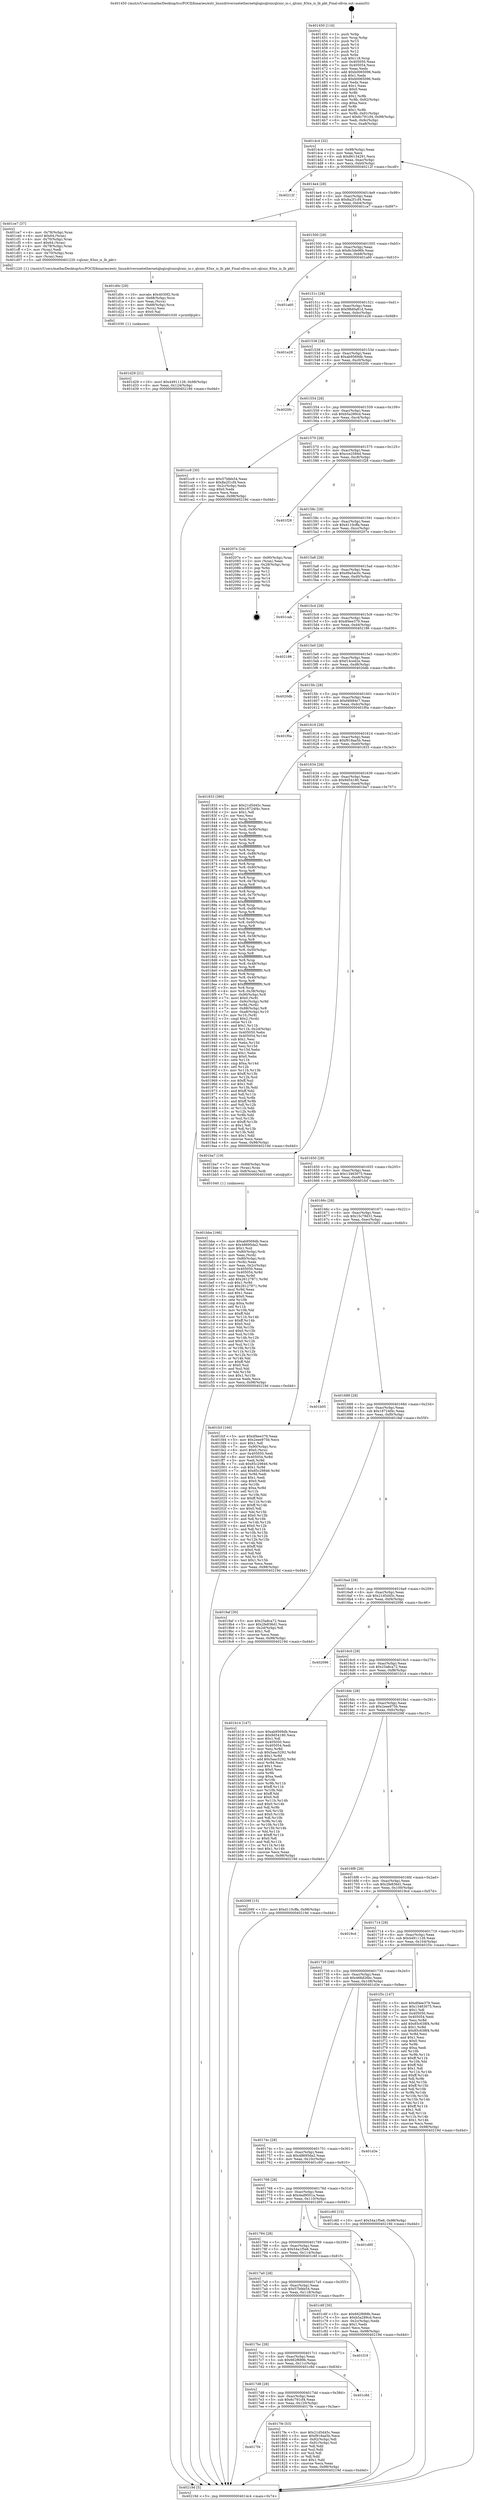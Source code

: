 digraph "0x401450" {
  label = "0x401450 (/mnt/c/Users/mathe/Desktop/tcc/POCII/binaries/extr_linuxdriversnetethernetqlogicqlcnicqlcnic_io.c_qlcnic_83xx_is_lb_pkt_Final-ollvm.out::main(0))"
  labelloc = "t"
  node[shape=record]

  Entry [label="",width=0.3,height=0.3,shape=circle,fillcolor=black,style=filled]
  "0x4014c4" [label="{
     0x4014c4 [32]\l
     | [instrs]\l
     &nbsp;&nbsp;0x4014c4 \<+6\>: mov -0x98(%rbp),%eax\l
     &nbsp;&nbsp;0x4014ca \<+2\>: mov %eax,%ecx\l
     &nbsp;&nbsp;0x4014cc \<+6\>: sub $0x86134291,%ecx\l
     &nbsp;&nbsp;0x4014d2 \<+6\>: mov %eax,-0xac(%rbp)\l
     &nbsp;&nbsp;0x4014d8 \<+6\>: mov %ecx,-0xb0(%rbp)\l
     &nbsp;&nbsp;0x4014de \<+6\>: je 000000000040212f \<main+0xcdf\>\l
  }"]
  "0x40212f" [label="{
     0x40212f\l
  }", style=dashed]
  "0x4014e4" [label="{
     0x4014e4 [28]\l
     | [instrs]\l
     &nbsp;&nbsp;0x4014e4 \<+5\>: jmp 00000000004014e9 \<main+0x99\>\l
     &nbsp;&nbsp;0x4014e9 \<+6\>: mov -0xac(%rbp),%eax\l
     &nbsp;&nbsp;0x4014ef \<+5\>: sub $0x8a2f1cf4,%eax\l
     &nbsp;&nbsp;0x4014f4 \<+6\>: mov %eax,-0xb4(%rbp)\l
     &nbsp;&nbsp;0x4014fa \<+6\>: je 0000000000401ce7 \<main+0x897\>\l
  }"]
  Exit [label="",width=0.3,height=0.3,shape=circle,fillcolor=black,style=filled,peripheries=2]
  "0x401ce7" [label="{
     0x401ce7 [37]\l
     | [instrs]\l
     &nbsp;&nbsp;0x401ce7 \<+4\>: mov -0x78(%rbp),%rax\l
     &nbsp;&nbsp;0x401ceb \<+6\>: movl $0x64,(%rax)\l
     &nbsp;&nbsp;0x401cf1 \<+4\>: mov -0x70(%rbp),%rax\l
     &nbsp;&nbsp;0x401cf5 \<+6\>: movl $0x64,(%rax)\l
     &nbsp;&nbsp;0x401cfb \<+4\>: mov -0x78(%rbp),%rax\l
     &nbsp;&nbsp;0x401cff \<+2\>: mov (%rax),%edi\l
     &nbsp;&nbsp;0x401d01 \<+4\>: mov -0x70(%rbp),%rax\l
     &nbsp;&nbsp;0x401d05 \<+2\>: mov (%rax),%esi\l
     &nbsp;&nbsp;0x401d07 \<+5\>: call 0000000000401220 \<qlcnic_83xx_is_lb_pkt\>\l
     | [calls]\l
     &nbsp;&nbsp;0x401220 \{1\} (/mnt/c/Users/mathe/Desktop/tcc/POCII/binaries/extr_linuxdriversnetethernetqlogicqlcnicqlcnic_io.c_qlcnic_83xx_is_lb_pkt_Final-ollvm.out::qlcnic_83xx_is_lb_pkt)\l
  }"]
  "0x401500" [label="{
     0x401500 [28]\l
     | [instrs]\l
     &nbsp;&nbsp;0x401500 \<+5\>: jmp 0000000000401505 \<main+0xb5\>\l
     &nbsp;&nbsp;0x401505 \<+6\>: mov -0xac(%rbp),%eax\l
     &nbsp;&nbsp;0x40150b \<+5\>: sub $0x8c3de96b,%eax\l
     &nbsp;&nbsp;0x401510 \<+6\>: mov %eax,-0xb8(%rbp)\l
     &nbsp;&nbsp;0x401516 \<+6\>: je 0000000000401a60 \<main+0x610\>\l
  }"]
  "0x401d29" [label="{
     0x401d29 [21]\l
     | [instrs]\l
     &nbsp;&nbsp;0x401d29 \<+10\>: movl $0x44911126,-0x98(%rbp)\l
     &nbsp;&nbsp;0x401d33 \<+6\>: mov %eax,-0x124(%rbp)\l
     &nbsp;&nbsp;0x401d39 \<+5\>: jmp 000000000040219d \<main+0xd4d\>\l
  }"]
  "0x401a60" [label="{
     0x401a60\l
  }", style=dashed]
  "0x40151c" [label="{
     0x40151c [28]\l
     | [instrs]\l
     &nbsp;&nbsp;0x40151c \<+5\>: jmp 0000000000401521 \<main+0xd1\>\l
     &nbsp;&nbsp;0x401521 \<+6\>: mov -0xac(%rbp),%eax\l
     &nbsp;&nbsp;0x401527 \<+5\>: sub $0x98d0a81d,%eax\l
     &nbsp;&nbsp;0x40152c \<+6\>: mov %eax,-0xbc(%rbp)\l
     &nbsp;&nbsp;0x401532 \<+6\>: je 0000000000401e28 \<main+0x9d8\>\l
  }"]
  "0x401d0c" [label="{
     0x401d0c [29]\l
     | [instrs]\l
     &nbsp;&nbsp;0x401d0c \<+10\>: movabs $0x4030f2,%rdi\l
     &nbsp;&nbsp;0x401d16 \<+4\>: mov -0x68(%rbp),%rcx\l
     &nbsp;&nbsp;0x401d1a \<+2\>: mov %eax,(%rcx)\l
     &nbsp;&nbsp;0x401d1c \<+4\>: mov -0x68(%rbp),%rcx\l
     &nbsp;&nbsp;0x401d20 \<+2\>: mov (%rcx),%esi\l
     &nbsp;&nbsp;0x401d22 \<+2\>: mov $0x0,%al\l
     &nbsp;&nbsp;0x401d24 \<+5\>: call 0000000000401030 \<printf@plt\>\l
     | [calls]\l
     &nbsp;&nbsp;0x401030 \{1\} (unknown)\l
  }"]
  "0x401e28" [label="{
     0x401e28\l
  }", style=dashed]
  "0x401538" [label="{
     0x401538 [28]\l
     | [instrs]\l
     &nbsp;&nbsp;0x401538 \<+5\>: jmp 000000000040153d \<main+0xed\>\l
     &nbsp;&nbsp;0x40153d \<+6\>: mov -0xac(%rbp),%eax\l
     &nbsp;&nbsp;0x401543 \<+5\>: sub $0xab9569db,%eax\l
     &nbsp;&nbsp;0x401548 \<+6\>: mov %eax,-0xc0(%rbp)\l
     &nbsp;&nbsp;0x40154e \<+6\>: je 00000000004020fc \<main+0xcac\>\l
  }"]
  "0x401bba" [label="{
     0x401bba [166]\l
     | [instrs]\l
     &nbsp;&nbsp;0x401bba \<+5\>: mov $0xab9569db,%ecx\l
     &nbsp;&nbsp;0x401bbf \<+5\>: mov $0x48695da2,%edx\l
     &nbsp;&nbsp;0x401bc4 \<+3\>: mov $0x1,%sil\l
     &nbsp;&nbsp;0x401bc7 \<+4\>: mov -0x80(%rbp),%rdi\l
     &nbsp;&nbsp;0x401bcb \<+2\>: mov %eax,(%rdi)\l
     &nbsp;&nbsp;0x401bcd \<+4\>: mov -0x80(%rbp),%rdi\l
     &nbsp;&nbsp;0x401bd1 \<+2\>: mov (%rdi),%eax\l
     &nbsp;&nbsp;0x401bd3 \<+3\>: mov %eax,-0x2c(%rbp)\l
     &nbsp;&nbsp;0x401bd6 \<+7\>: mov 0x405050,%eax\l
     &nbsp;&nbsp;0x401bdd \<+8\>: mov 0x405054,%r8d\l
     &nbsp;&nbsp;0x401be5 \<+3\>: mov %eax,%r9d\l
     &nbsp;&nbsp;0x401be8 \<+7\>: add $0x26127871,%r9d\l
     &nbsp;&nbsp;0x401bef \<+4\>: sub $0x1,%r9d\l
     &nbsp;&nbsp;0x401bf3 \<+7\>: sub $0x26127871,%r9d\l
     &nbsp;&nbsp;0x401bfa \<+4\>: imul %r9d,%eax\l
     &nbsp;&nbsp;0x401bfe \<+3\>: and $0x1,%eax\l
     &nbsp;&nbsp;0x401c01 \<+3\>: cmp $0x0,%eax\l
     &nbsp;&nbsp;0x401c04 \<+4\>: sete %r10b\l
     &nbsp;&nbsp;0x401c08 \<+4\>: cmp $0xa,%r8d\l
     &nbsp;&nbsp;0x401c0c \<+4\>: setl %r11b\l
     &nbsp;&nbsp;0x401c10 \<+3\>: mov %r10b,%bl\l
     &nbsp;&nbsp;0x401c13 \<+3\>: xor $0xff,%bl\l
     &nbsp;&nbsp;0x401c16 \<+3\>: mov %r11b,%r14b\l
     &nbsp;&nbsp;0x401c19 \<+4\>: xor $0xff,%r14b\l
     &nbsp;&nbsp;0x401c1d \<+4\>: xor $0x0,%sil\l
     &nbsp;&nbsp;0x401c21 \<+3\>: mov %bl,%r15b\l
     &nbsp;&nbsp;0x401c24 \<+4\>: and $0x0,%r15b\l
     &nbsp;&nbsp;0x401c28 \<+3\>: and %sil,%r10b\l
     &nbsp;&nbsp;0x401c2b \<+3\>: mov %r14b,%r12b\l
     &nbsp;&nbsp;0x401c2e \<+4\>: and $0x0,%r12b\l
     &nbsp;&nbsp;0x401c32 \<+3\>: and %sil,%r11b\l
     &nbsp;&nbsp;0x401c35 \<+3\>: or %r10b,%r15b\l
     &nbsp;&nbsp;0x401c38 \<+3\>: or %r11b,%r12b\l
     &nbsp;&nbsp;0x401c3b \<+3\>: xor %r12b,%r15b\l
     &nbsp;&nbsp;0x401c3e \<+3\>: or %r14b,%bl\l
     &nbsp;&nbsp;0x401c41 \<+3\>: xor $0xff,%bl\l
     &nbsp;&nbsp;0x401c44 \<+4\>: or $0x0,%sil\l
     &nbsp;&nbsp;0x401c48 \<+3\>: and %sil,%bl\l
     &nbsp;&nbsp;0x401c4b \<+3\>: or %bl,%r15b\l
     &nbsp;&nbsp;0x401c4e \<+4\>: test $0x1,%r15b\l
     &nbsp;&nbsp;0x401c52 \<+3\>: cmovne %edx,%ecx\l
     &nbsp;&nbsp;0x401c55 \<+6\>: mov %ecx,-0x98(%rbp)\l
     &nbsp;&nbsp;0x401c5b \<+5\>: jmp 000000000040219d \<main+0xd4d\>\l
  }"]
  "0x4020fc" [label="{
     0x4020fc\l
  }", style=dashed]
  "0x401554" [label="{
     0x401554 [28]\l
     | [instrs]\l
     &nbsp;&nbsp;0x401554 \<+5\>: jmp 0000000000401559 \<main+0x109\>\l
     &nbsp;&nbsp;0x401559 \<+6\>: mov -0xac(%rbp),%eax\l
     &nbsp;&nbsp;0x40155f \<+5\>: sub $0xb5a289cd,%eax\l
     &nbsp;&nbsp;0x401564 \<+6\>: mov %eax,-0xc4(%rbp)\l
     &nbsp;&nbsp;0x40156a \<+6\>: je 0000000000401cc9 \<main+0x879\>\l
  }"]
  "0x401450" [label="{
     0x401450 [116]\l
     | [instrs]\l
     &nbsp;&nbsp;0x401450 \<+1\>: push %rbp\l
     &nbsp;&nbsp;0x401451 \<+3\>: mov %rsp,%rbp\l
     &nbsp;&nbsp;0x401454 \<+2\>: push %r15\l
     &nbsp;&nbsp;0x401456 \<+2\>: push %r14\l
     &nbsp;&nbsp;0x401458 \<+2\>: push %r13\l
     &nbsp;&nbsp;0x40145a \<+2\>: push %r12\l
     &nbsp;&nbsp;0x40145c \<+1\>: push %rbx\l
     &nbsp;&nbsp;0x40145d \<+7\>: sub $0x118,%rsp\l
     &nbsp;&nbsp;0x401464 \<+7\>: mov 0x405050,%eax\l
     &nbsp;&nbsp;0x40146b \<+7\>: mov 0x405054,%ecx\l
     &nbsp;&nbsp;0x401472 \<+2\>: mov %eax,%edx\l
     &nbsp;&nbsp;0x401474 \<+6\>: add $0xb0065096,%edx\l
     &nbsp;&nbsp;0x40147a \<+3\>: sub $0x1,%edx\l
     &nbsp;&nbsp;0x40147d \<+6\>: sub $0xb0065096,%edx\l
     &nbsp;&nbsp;0x401483 \<+3\>: imul %edx,%eax\l
     &nbsp;&nbsp;0x401486 \<+3\>: and $0x1,%eax\l
     &nbsp;&nbsp;0x401489 \<+3\>: cmp $0x0,%eax\l
     &nbsp;&nbsp;0x40148c \<+4\>: sete %r8b\l
     &nbsp;&nbsp;0x401490 \<+4\>: and $0x1,%r8b\l
     &nbsp;&nbsp;0x401494 \<+7\>: mov %r8b,-0x92(%rbp)\l
     &nbsp;&nbsp;0x40149b \<+3\>: cmp $0xa,%ecx\l
     &nbsp;&nbsp;0x40149e \<+4\>: setl %r8b\l
     &nbsp;&nbsp;0x4014a2 \<+4\>: and $0x1,%r8b\l
     &nbsp;&nbsp;0x4014a6 \<+7\>: mov %r8b,-0x91(%rbp)\l
     &nbsp;&nbsp;0x4014ad \<+10\>: movl $0x6c791cf4,-0x98(%rbp)\l
     &nbsp;&nbsp;0x4014b7 \<+6\>: mov %edi,-0x9c(%rbp)\l
     &nbsp;&nbsp;0x4014bd \<+7\>: mov %rsi,-0xa8(%rbp)\l
  }"]
  "0x401cc9" [label="{
     0x401cc9 [30]\l
     | [instrs]\l
     &nbsp;&nbsp;0x401cc9 \<+5\>: mov $0x57bfeb54,%eax\l
     &nbsp;&nbsp;0x401cce \<+5\>: mov $0x8a2f1cf4,%ecx\l
     &nbsp;&nbsp;0x401cd3 \<+3\>: mov -0x2c(%rbp),%edx\l
     &nbsp;&nbsp;0x401cd6 \<+3\>: cmp $0x0,%edx\l
     &nbsp;&nbsp;0x401cd9 \<+3\>: cmove %ecx,%eax\l
     &nbsp;&nbsp;0x401cdc \<+6\>: mov %eax,-0x98(%rbp)\l
     &nbsp;&nbsp;0x401ce2 \<+5\>: jmp 000000000040219d \<main+0xd4d\>\l
  }"]
  "0x401570" [label="{
     0x401570 [28]\l
     | [instrs]\l
     &nbsp;&nbsp;0x401570 \<+5\>: jmp 0000000000401575 \<main+0x125\>\l
     &nbsp;&nbsp;0x401575 \<+6\>: mov -0xac(%rbp),%eax\l
     &nbsp;&nbsp;0x40157b \<+5\>: sub $0xcce2584d,%eax\l
     &nbsp;&nbsp;0x401580 \<+6\>: mov %eax,-0xc8(%rbp)\l
     &nbsp;&nbsp;0x401586 \<+6\>: je 0000000000401f28 \<main+0xad8\>\l
  }"]
  "0x40219d" [label="{
     0x40219d [5]\l
     | [instrs]\l
     &nbsp;&nbsp;0x40219d \<+5\>: jmp 00000000004014c4 \<main+0x74\>\l
  }"]
  "0x401f28" [label="{
     0x401f28\l
  }", style=dashed]
  "0x40158c" [label="{
     0x40158c [28]\l
     | [instrs]\l
     &nbsp;&nbsp;0x40158c \<+5\>: jmp 0000000000401591 \<main+0x141\>\l
     &nbsp;&nbsp;0x401591 \<+6\>: mov -0xac(%rbp),%eax\l
     &nbsp;&nbsp;0x401597 \<+5\>: sub $0xd110cffa,%eax\l
     &nbsp;&nbsp;0x40159c \<+6\>: mov %eax,-0xcc(%rbp)\l
     &nbsp;&nbsp;0x4015a2 \<+6\>: je 000000000040207e \<main+0xc2e\>\l
  }"]
  "0x4017f4" [label="{
     0x4017f4\l
  }", style=dashed]
  "0x40207e" [label="{
     0x40207e [24]\l
     | [instrs]\l
     &nbsp;&nbsp;0x40207e \<+7\>: mov -0x90(%rbp),%rax\l
     &nbsp;&nbsp;0x402085 \<+2\>: mov (%rax),%eax\l
     &nbsp;&nbsp;0x402087 \<+4\>: lea -0x28(%rbp),%rsp\l
     &nbsp;&nbsp;0x40208b \<+1\>: pop %rbx\l
     &nbsp;&nbsp;0x40208c \<+2\>: pop %r12\l
     &nbsp;&nbsp;0x40208e \<+2\>: pop %r13\l
     &nbsp;&nbsp;0x402090 \<+2\>: pop %r14\l
     &nbsp;&nbsp;0x402092 \<+2\>: pop %r15\l
     &nbsp;&nbsp;0x402094 \<+1\>: pop %rbp\l
     &nbsp;&nbsp;0x402095 \<+1\>: ret\l
  }"]
  "0x4015a8" [label="{
     0x4015a8 [28]\l
     | [instrs]\l
     &nbsp;&nbsp;0x4015a8 \<+5\>: jmp 00000000004015ad \<main+0x15d\>\l
     &nbsp;&nbsp;0x4015ad \<+6\>: mov -0xac(%rbp),%eax\l
     &nbsp;&nbsp;0x4015b3 \<+5\>: sub $0xd9a5ac0c,%eax\l
     &nbsp;&nbsp;0x4015b8 \<+6\>: mov %eax,-0xd0(%rbp)\l
     &nbsp;&nbsp;0x4015be \<+6\>: je 0000000000401cab \<main+0x85b\>\l
  }"]
  "0x4017fe" [label="{
     0x4017fe [53]\l
     | [instrs]\l
     &nbsp;&nbsp;0x4017fe \<+5\>: mov $0x21d5d45c,%eax\l
     &nbsp;&nbsp;0x401803 \<+5\>: mov $0xf918aa5b,%ecx\l
     &nbsp;&nbsp;0x401808 \<+6\>: mov -0x92(%rbp),%dl\l
     &nbsp;&nbsp;0x40180e \<+7\>: mov -0x91(%rbp),%sil\l
     &nbsp;&nbsp;0x401815 \<+3\>: mov %dl,%dil\l
     &nbsp;&nbsp;0x401818 \<+3\>: and %sil,%dil\l
     &nbsp;&nbsp;0x40181b \<+3\>: xor %sil,%dl\l
     &nbsp;&nbsp;0x40181e \<+3\>: or %dl,%dil\l
     &nbsp;&nbsp;0x401821 \<+4\>: test $0x1,%dil\l
     &nbsp;&nbsp;0x401825 \<+3\>: cmovne %ecx,%eax\l
     &nbsp;&nbsp;0x401828 \<+6\>: mov %eax,-0x98(%rbp)\l
     &nbsp;&nbsp;0x40182e \<+5\>: jmp 000000000040219d \<main+0xd4d\>\l
  }"]
  "0x401cab" [label="{
     0x401cab\l
  }", style=dashed]
  "0x4015c4" [label="{
     0x4015c4 [28]\l
     | [instrs]\l
     &nbsp;&nbsp;0x4015c4 \<+5\>: jmp 00000000004015c9 \<main+0x179\>\l
     &nbsp;&nbsp;0x4015c9 \<+6\>: mov -0xac(%rbp),%eax\l
     &nbsp;&nbsp;0x4015cf \<+5\>: sub $0xdf4ee379,%eax\l
     &nbsp;&nbsp;0x4015d4 \<+6\>: mov %eax,-0xd4(%rbp)\l
     &nbsp;&nbsp;0x4015da \<+6\>: je 0000000000402186 \<main+0xd36\>\l
  }"]
  "0x4017d8" [label="{
     0x4017d8 [28]\l
     | [instrs]\l
     &nbsp;&nbsp;0x4017d8 \<+5\>: jmp 00000000004017dd \<main+0x38d\>\l
     &nbsp;&nbsp;0x4017dd \<+6\>: mov -0xac(%rbp),%eax\l
     &nbsp;&nbsp;0x4017e3 \<+5\>: sub $0x6c791cf4,%eax\l
     &nbsp;&nbsp;0x4017e8 \<+6\>: mov %eax,-0x120(%rbp)\l
     &nbsp;&nbsp;0x4017ee \<+6\>: je 00000000004017fe \<main+0x3ae\>\l
  }"]
  "0x402186" [label="{
     0x402186\l
  }", style=dashed]
  "0x4015e0" [label="{
     0x4015e0 [28]\l
     | [instrs]\l
     &nbsp;&nbsp;0x4015e0 \<+5\>: jmp 00000000004015e5 \<main+0x195\>\l
     &nbsp;&nbsp;0x4015e5 \<+6\>: mov -0xac(%rbp),%eax\l
     &nbsp;&nbsp;0x4015eb \<+5\>: sub $0xf14ced2e,%eax\l
     &nbsp;&nbsp;0x4015f0 \<+6\>: mov %eax,-0xd8(%rbp)\l
     &nbsp;&nbsp;0x4015f6 \<+6\>: je 00000000004020db \<main+0xc8b\>\l
  }"]
  "0x401c8d" [label="{
     0x401c8d\l
  }", style=dashed]
  "0x4020db" [label="{
     0x4020db\l
  }", style=dashed]
  "0x4015fc" [label="{
     0x4015fc [28]\l
     | [instrs]\l
     &nbsp;&nbsp;0x4015fc \<+5\>: jmp 0000000000401601 \<main+0x1b1\>\l
     &nbsp;&nbsp;0x401601 \<+6\>: mov -0xac(%rbp),%eax\l
     &nbsp;&nbsp;0x401607 \<+5\>: sub $0xf4fd94c7,%eax\l
     &nbsp;&nbsp;0x40160c \<+6\>: mov %eax,-0xdc(%rbp)\l
     &nbsp;&nbsp;0x401612 \<+6\>: je 0000000000401f0a \<main+0xaba\>\l
  }"]
  "0x4017bc" [label="{
     0x4017bc [28]\l
     | [instrs]\l
     &nbsp;&nbsp;0x4017bc \<+5\>: jmp 00000000004017c1 \<main+0x371\>\l
     &nbsp;&nbsp;0x4017c1 \<+6\>: mov -0xac(%rbp),%eax\l
     &nbsp;&nbsp;0x4017c7 \<+5\>: sub $0x662f689b,%eax\l
     &nbsp;&nbsp;0x4017cc \<+6\>: mov %eax,-0x11c(%rbp)\l
     &nbsp;&nbsp;0x4017d2 \<+6\>: je 0000000000401c8d \<main+0x83d\>\l
  }"]
  "0x401f0a" [label="{
     0x401f0a\l
  }", style=dashed]
  "0x401618" [label="{
     0x401618 [28]\l
     | [instrs]\l
     &nbsp;&nbsp;0x401618 \<+5\>: jmp 000000000040161d \<main+0x1cd\>\l
     &nbsp;&nbsp;0x40161d \<+6\>: mov -0xac(%rbp),%eax\l
     &nbsp;&nbsp;0x401623 \<+5\>: sub $0xf918aa5b,%eax\l
     &nbsp;&nbsp;0x401628 \<+6\>: mov %eax,-0xe0(%rbp)\l
     &nbsp;&nbsp;0x40162e \<+6\>: je 0000000000401833 \<main+0x3e3\>\l
  }"]
  "0x401f19" [label="{
     0x401f19\l
  }", style=dashed]
  "0x401833" [label="{
     0x401833 [380]\l
     | [instrs]\l
     &nbsp;&nbsp;0x401833 \<+5\>: mov $0x21d5d45c,%eax\l
     &nbsp;&nbsp;0x401838 \<+5\>: mov $0x18724f4c,%ecx\l
     &nbsp;&nbsp;0x40183d \<+2\>: mov $0x1,%dl\l
     &nbsp;&nbsp;0x40183f \<+2\>: xor %esi,%esi\l
     &nbsp;&nbsp;0x401841 \<+3\>: mov %rsp,%rdi\l
     &nbsp;&nbsp;0x401844 \<+4\>: add $0xfffffffffffffff0,%rdi\l
     &nbsp;&nbsp;0x401848 \<+3\>: mov %rdi,%rsp\l
     &nbsp;&nbsp;0x40184b \<+7\>: mov %rdi,-0x90(%rbp)\l
     &nbsp;&nbsp;0x401852 \<+3\>: mov %rsp,%rdi\l
     &nbsp;&nbsp;0x401855 \<+4\>: add $0xfffffffffffffff0,%rdi\l
     &nbsp;&nbsp;0x401859 \<+3\>: mov %rdi,%rsp\l
     &nbsp;&nbsp;0x40185c \<+3\>: mov %rsp,%r8\l
     &nbsp;&nbsp;0x40185f \<+4\>: add $0xfffffffffffffff0,%r8\l
     &nbsp;&nbsp;0x401863 \<+3\>: mov %r8,%rsp\l
     &nbsp;&nbsp;0x401866 \<+7\>: mov %r8,-0x88(%rbp)\l
     &nbsp;&nbsp;0x40186d \<+3\>: mov %rsp,%r8\l
     &nbsp;&nbsp;0x401870 \<+4\>: add $0xfffffffffffffff0,%r8\l
     &nbsp;&nbsp;0x401874 \<+3\>: mov %r8,%rsp\l
     &nbsp;&nbsp;0x401877 \<+4\>: mov %r8,-0x80(%rbp)\l
     &nbsp;&nbsp;0x40187b \<+3\>: mov %rsp,%r8\l
     &nbsp;&nbsp;0x40187e \<+4\>: add $0xfffffffffffffff0,%r8\l
     &nbsp;&nbsp;0x401882 \<+3\>: mov %r8,%rsp\l
     &nbsp;&nbsp;0x401885 \<+4\>: mov %r8,-0x78(%rbp)\l
     &nbsp;&nbsp;0x401889 \<+3\>: mov %rsp,%r8\l
     &nbsp;&nbsp;0x40188c \<+4\>: add $0xfffffffffffffff0,%r8\l
     &nbsp;&nbsp;0x401890 \<+3\>: mov %r8,%rsp\l
     &nbsp;&nbsp;0x401893 \<+4\>: mov %r8,-0x70(%rbp)\l
     &nbsp;&nbsp;0x401897 \<+3\>: mov %rsp,%r8\l
     &nbsp;&nbsp;0x40189a \<+4\>: add $0xfffffffffffffff0,%r8\l
     &nbsp;&nbsp;0x40189e \<+3\>: mov %r8,%rsp\l
     &nbsp;&nbsp;0x4018a1 \<+4\>: mov %r8,-0x68(%rbp)\l
     &nbsp;&nbsp;0x4018a5 \<+3\>: mov %rsp,%r8\l
     &nbsp;&nbsp;0x4018a8 \<+4\>: add $0xfffffffffffffff0,%r8\l
     &nbsp;&nbsp;0x4018ac \<+3\>: mov %r8,%rsp\l
     &nbsp;&nbsp;0x4018af \<+4\>: mov %r8,-0x60(%rbp)\l
     &nbsp;&nbsp;0x4018b3 \<+3\>: mov %rsp,%r8\l
     &nbsp;&nbsp;0x4018b6 \<+4\>: add $0xfffffffffffffff0,%r8\l
     &nbsp;&nbsp;0x4018ba \<+3\>: mov %r8,%rsp\l
     &nbsp;&nbsp;0x4018bd \<+4\>: mov %r8,-0x58(%rbp)\l
     &nbsp;&nbsp;0x4018c1 \<+3\>: mov %rsp,%r8\l
     &nbsp;&nbsp;0x4018c4 \<+4\>: add $0xfffffffffffffff0,%r8\l
     &nbsp;&nbsp;0x4018c8 \<+3\>: mov %r8,%rsp\l
     &nbsp;&nbsp;0x4018cb \<+4\>: mov %r8,-0x50(%rbp)\l
     &nbsp;&nbsp;0x4018cf \<+3\>: mov %rsp,%r8\l
     &nbsp;&nbsp;0x4018d2 \<+4\>: add $0xfffffffffffffff0,%r8\l
     &nbsp;&nbsp;0x4018d6 \<+3\>: mov %r8,%rsp\l
     &nbsp;&nbsp;0x4018d9 \<+4\>: mov %r8,-0x48(%rbp)\l
     &nbsp;&nbsp;0x4018dd \<+3\>: mov %rsp,%r8\l
     &nbsp;&nbsp;0x4018e0 \<+4\>: add $0xfffffffffffffff0,%r8\l
     &nbsp;&nbsp;0x4018e4 \<+3\>: mov %r8,%rsp\l
     &nbsp;&nbsp;0x4018e7 \<+4\>: mov %r8,-0x40(%rbp)\l
     &nbsp;&nbsp;0x4018eb \<+3\>: mov %rsp,%r8\l
     &nbsp;&nbsp;0x4018ee \<+4\>: add $0xfffffffffffffff0,%r8\l
     &nbsp;&nbsp;0x4018f2 \<+3\>: mov %r8,%rsp\l
     &nbsp;&nbsp;0x4018f5 \<+4\>: mov %r8,-0x38(%rbp)\l
     &nbsp;&nbsp;0x4018f9 \<+7\>: mov -0x90(%rbp),%r8\l
     &nbsp;&nbsp;0x401900 \<+7\>: movl $0x0,(%r8)\l
     &nbsp;&nbsp;0x401907 \<+7\>: mov -0x9c(%rbp),%r9d\l
     &nbsp;&nbsp;0x40190e \<+3\>: mov %r9d,(%rdi)\l
     &nbsp;&nbsp;0x401911 \<+7\>: mov -0x88(%rbp),%r8\l
     &nbsp;&nbsp;0x401918 \<+7\>: mov -0xa8(%rbp),%r10\l
     &nbsp;&nbsp;0x40191f \<+3\>: mov %r10,(%r8)\l
     &nbsp;&nbsp;0x401922 \<+3\>: cmpl $0x2,(%rdi)\l
     &nbsp;&nbsp;0x401925 \<+4\>: setne %r11b\l
     &nbsp;&nbsp;0x401929 \<+4\>: and $0x1,%r11b\l
     &nbsp;&nbsp;0x40192d \<+4\>: mov %r11b,-0x2d(%rbp)\l
     &nbsp;&nbsp;0x401931 \<+7\>: mov 0x405050,%ebx\l
     &nbsp;&nbsp;0x401938 \<+8\>: mov 0x405054,%r14d\l
     &nbsp;&nbsp;0x401940 \<+3\>: sub $0x1,%esi\l
     &nbsp;&nbsp;0x401943 \<+3\>: mov %ebx,%r15d\l
     &nbsp;&nbsp;0x401946 \<+3\>: add %esi,%r15d\l
     &nbsp;&nbsp;0x401949 \<+4\>: imul %r15d,%ebx\l
     &nbsp;&nbsp;0x40194d \<+3\>: and $0x1,%ebx\l
     &nbsp;&nbsp;0x401950 \<+3\>: cmp $0x0,%ebx\l
     &nbsp;&nbsp;0x401953 \<+4\>: sete %r11b\l
     &nbsp;&nbsp;0x401957 \<+4\>: cmp $0xa,%r14d\l
     &nbsp;&nbsp;0x40195b \<+4\>: setl %r12b\l
     &nbsp;&nbsp;0x40195f \<+3\>: mov %r11b,%r13b\l
     &nbsp;&nbsp;0x401962 \<+4\>: xor $0xff,%r13b\l
     &nbsp;&nbsp;0x401966 \<+3\>: mov %r12b,%sil\l
     &nbsp;&nbsp;0x401969 \<+4\>: xor $0xff,%sil\l
     &nbsp;&nbsp;0x40196d \<+3\>: xor $0x1,%dl\l
     &nbsp;&nbsp;0x401970 \<+3\>: mov %r13b,%dil\l
     &nbsp;&nbsp;0x401973 \<+4\>: and $0xff,%dil\l
     &nbsp;&nbsp;0x401977 \<+3\>: and %dl,%r11b\l
     &nbsp;&nbsp;0x40197a \<+3\>: mov %sil,%r8b\l
     &nbsp;&nbsp;0x40197d \<+4\>: and $0xff,%r8b\l
     &nbsp;&nbsp;0x401981 \<+3\>: and %dl,%r12b\l
     &nbsp;&nbsp;0x401984 \<+3\>: or %r11b,%dil\l
     &nbsp;&nbsp;0x401987 \<+3\>: or %r12b,%r8b\l
     &nbsp;&nbsp;0x40198a \<+3\>: xor %r8b,%dil\l
     &nbsp;&nbsp;0x40198d \<+3\>: or %sil,%r13b\l
     &nbsp;&nbsp;0x401990 \<+4\>: xor $0xff,%r13b\l
     &nbsp;&nbsp;0x401994 \<+3\>: or $0x1,%dl\l
     &nbsp;&nbsp;0x401997 \<+3\>: and %dl,%r13b\l
     &nbsp;&nbsp;0x40199a \<+3\>: or %r13b,%dil\l
     &nbsp;&nbsp;0x40199d \<+4\>: test $0x1,%dil\l
     &nbsp;&nbsp;0x4019a1 \<+3\>: cmovne %ecx,%eax\l
     &nbsp;&nbsp;0x4019a4 \<+6\>: mov %eax,-0x98(%rbp)\l
     &nbsp;&nbsp;0x4019aa \<+5\>: jmp 000000000040219d \<main+0xd4d\>\l
  }"]
  "0x401634" [label="{
     0x401634 [28]\l
     | [instrs]\l
     &nbsp;&nbsp;0x401634 \<+5\>: jmp 0000000000401639 \<main+0x1e9\>\l
     &nbsp;&nbsp;0x401639 \<+6\>: mov -0xac(%rbp),%eax\l
     &nbsp;&nbsp;0x40163f \<+5\>: sub $0x9d54180,%eax\l
     &nbsp;&nbsp;0x401644 \<+6\>: mov %eax,-0xe4(%rbp)\l
     &nbsp;&nbsp;0x40164a \<+6\>: je 0000000000401ba7 \<main+0x757\>\l
  }"]
  "0x4017a0" [label="{
     0x4017a0 [28]\l
     | [instrs]\l
     &nbsp;&nbsp;0x4017a0 \<+5\>: jmp 00000000004017a5 \<main+0x355\>\l
     &nbsp;&nbsp;0x4017a5 \<+6\>: mov -0xac(%rbp),%eax\l
     &nbsp;&nbsp;0x4017ab \<+5\>: sub $0x57bfeb54,%eax\l
     &nbsp;&nbsp;0x4017b0 \<+6\>: mov %eax,-0x118(%rbp)\l
     &nbsp;&nbsp;0x4017b6 \<+6\>: je 0000000000401f19 \<main+0xac9\>\l
  }"]
  "0x401ba7" [label="{
     0x401ba7 [19]\l
     | [instrs]\l
     &nbsp;&nbsp;0x401ba7 \<+7\>: mov -0x88(%rbp),%rax\l
     &nbsp;&nbsp;0x401bae \<+3\>: mov (%rax),%rax\l
     &nbsp;&nbsp;0x401bb1 \<+4\>: mov 0x8(%rax),%rdi\l
     &nbsp;&nbsp;0x401bb5 \<+5\>: call 0000000000401040 \<atoi@plt\>\l
     | [calls]\l
     &nbsp;&nbsp;0x401040 \{1\} (unknown)\l
  }"]
  "0x401650" [label="{
     0x401650 [28]\l
     | [instrs]\l
     &nbsp;&nbsp;0x401650 \<+5\>: jmp 0000000000401655 \<main+0x205\>\l
     &nbsp;&nbsp;0x401655 \<+6\>: mov -0xac(%rbp),%eax\l
     &nbsp;&nbsp;0x40165b \<+5\>: sub $0x13463075,%eax\l
     &nbsp;&nbsp;0x401660 \<+6\>: mov %eax,-0xe8(%rbp)\l
     &nbsp;&nbsp;0x401666 \<+6\>: je 0000000000401fcf \<main+0xb7f\>\l
  }"]
  "0x401c6f" [label="{
     0x401c6f [30]\l
     | [instrs]\l
     &nbsp;&nbsp;0x401c6f \<+5\>: mov $0x662f689b,%eax\l
     &nbsp;&nbsp;0x401c74 \<+5\>: mov $0xb5a289cd,%ecx\l
     &nbsp;&nbsp;0x401c79 \<+3\>: mov -0x2c(%rbp),%edx\l
     &nbsp;&nbsp;0x401c7c \<+3\>: cmp $0x1,%edx\l
     &nbsp;&nbsp;0x401c7f \<+3\>: cmovl %ecx,%eax\l
     &nbsp;&nbsp;0x401c82 \<+6\>: mov %eax,-0x98(%rbp)\l
     &nbsp;&nbsp;0x401c88 \<+5\>: jmp 000000000040219d \<main+0xd4d\>\l
  }"]
  "0x401fcf" [label="{
     0x401fcf [160]\l
     | [instrs]\l
     &nbsp;&nbsp;0x401fcf \<+5\>: mov $0xdf4ee379,%eax\l
     &nbsp;&nbsp;0x401fd4 \<+5\>: mov $0x2eee975b,%ecx\l
     &nbsp;&nbsp;0x401fd9 \<+2\>: mov $0x1,%dl\l
     &nbsp;&nbsp;0x401fdb \<+7\>: mov -0x90(%rbp),%rsi\l
     &nbsp;&nbsp;0x401fe2 \<+6\>: movl $0x0,(%rsi)\l
     &nbsp;&nbsp;0x401fe8 \<+7\>: mov 0x405050,%edi\l
     &nbsp;&nbsp;0x401fef \<+8\>: mov 0x405054,%r8d\l
     &nbsp;&nbsp;0x401ff7 \<+3\>: mov %edi,%r9d\l
     &nbsp;&nbsp;0x401ffa \<+7\>: sub $0x85c29846,%r9d\l
     &nbsp;&nbsp;0x402001 \<+4\>: sub $0x1,%r9d\l
     &nbsp;&nbsp;0x402005 \<+7\>: add $0x85c29846,%r9d\l
     &nbsp;&nbsp;0x40200c \<+4\>: imul %r9d,%edi\l
     &nbsp;&nbsp;0x402010 \<+3\>: and $0x1,%edi\l
     &nbsp;&nbsp;0x402013 \<+3\>: cmp $0x0,%edi\l
     &nbsp;&nbsp;0x402016 \<+4\>: sete %r10b\l
     &nbsp;&nbsp;0x40201a \<+4\>: cmp $0xa,%r8d\l
     &nbsp;&nbsp;0x40201e \<+4\>: setl %r11b\l
     &nbsp;&nbsp;0x402022 \<+3\>: mov %r10b,%bl\l
     &nbsp;&nbsp;0x402025 \<+3\>: xor $0xff,%bl\l
     &nbsp;&nbsp;0x402028 \<+3\>: mov %r11b,%r14b\l
     &nbsp;&nbsp;0x40202b \<+4\>: xor $0xff,%r14b\l
     &nbsp;&nbsp;0x40202f \<+3\>: xor $0x0,%dl\l
     &nbsp;&nbsp;0x402032 \<+3\>: mov %bl,%r15b\l
     &nbsp;&nbsp;0x402035 \<+4\>: and $0x0,%r15b\l
     &nbsp;&nbsp;0x402039 \<+3\>: and %dl,%r10b\l
     &nbsp;&nbsp;0x40203c \<+3\>: mov %r14b,%r12b\l
     &nbsp;&nbsp;0x40203f \<+4\>: and $0x0,%r12b\l
     &nbsp;&nbsp;0x402043 \<+3\>: and %dl,%r11b\l
     &nbsp;&nbsp;0x402046 \<+3\>: or %r10b,%r15b\l
     &nbsp;&nbsp;0x402049 \<+3\>: or %r11b,%r12b\l
     &nbsp;&nbsp;0x40204c \<+3\>: xor %r12b,%r15b\l
     &nbsp;&nbsp;0x40204f \<+3\>: or %r14b,%bl\l
     &nbsp;&nbsp;0x402052 \<+3\>: xor $0xff,%bl\l
     &nbsp;&nbsp;0x402055 \<+3\>: or $0x0,%dl\l
     &nbsp;&nbsp;0x402058 \<+2\>: and %dl,%bl\l
     &nbsp;&nbsp;0x40205a \<+3\>: or %bl,%r15b\l
     &nbsp;&nbsp;0x40205d \<+4\>: test $0x1,%r15b\l
     &nbsp;&nbsp;0x402061 \<+3\>: cmovne %ecx,%eax\l
     &nbsp;&nbsp;0x402064 \<+6\>: mov %eax,-0x98(%rbp)\l
     &nbsp;&nbsp;0x40206a \<+5\>: jmp 000000000040219d \<main+0xd4d\>\l
  }"]
  "0x40166c" [label="{
     0x40166c [28]\l
     | [instrs]\l
     &nbsp;&nbsp;0x40166c \<+5\>: jmp 0000000000401671 \<main+0x221\>\l
     &nbsp;&nbsp;0x401671 \<+6\>: mov -0xac(%rbp),%eax\l
     &nbsp;&nbsp;0x401677 \<+5\>: sub $0x15c79d31,%eax\l
     &nbsp;&nbsp;0x40167c \<+6\>: mov %eax,-0xec(%rbp)\l
     &nbsp;&nbsp;0x401682 \<+6\>: je 0000000000401b05 \<main+0x6b5\>\l
  }"]
  "0x401784" [label="{
     0x401784 [28]\l
     | [instrs]\l
     &nbsp;&nbsp;0x401784 \<+5\>: jmp 0000000000401789 \<main+0x339\>\l
     &nbsp;&nbsp;0x401789 \<+6\>: mov -0xac(%rbp),%eax\l
     &nbsp;&nbsp;0x40178f \<+5\>: sub $0x54a1f5e6,%eax\l
     &nbsp;&nbsp;0x401794 \<+6\>: mov %eax,-0x114(%rbp)\l
     &nbsp;&nbsp;0x40179a \<+6\>: je 0000000000401c6f \<main+0x81f\>\l
  }"]
  "0x401b05" [label="{
     0x401b05\l
  }", style=dashed]
  "0x401688" [label="{
     0x401688 [28]\l
     | [instrs]\l
     &nbsp;&nbsp;0x401688 \<+5\>: jmp 000000000040168d \<main+0x23d\>\l
     &nbsp;&nbsp;0x40168d \<+6\>: mov -0xac(%rbp),%eax\l
     &nbsp;&nbsp;0x401693 \<+5\>: sub $0x18724f4c,%eax\l
     &nbsp;&nbsp;0x401698 \<+6\>: mov %eax,-0xf0(%rbp)\l
     &nbsp;&nbsp;0x40169e \<+6\>: je 00000000004019af \<main+0x55f\>\l
  }"]
  "0x401d95" [label="{
     0x401d95\l
  }", style=dashed]
  "0x4019af" [label="{
     0x4019af [30]\l
     | [instrs]\l
     &nbsp;&nbsp;0x4019af \<+5\>: mov $0x25a8ca72,%eax\l
     &nbsp;&nbsp;0x4019b4 \<+5\>: mov $0x2fe836d1,%ecx\l
     &nbsp;&nbsp;0x4019b9 \<+3\>: mov -0x2d(%rbp),%dl\l
     &nbsp;&nbsp;0x4019bc \<+3\>: test $0x1,%dl\l
     &nbsp;&nbsp;0x4019bf \<+3\>: cmovne %ecx,%eax\l
     &nbsp;&nbsp;0x4019c2 \<+6\>: mov %eax,-0x98(%rbp)\l
     &nbsp;&nbsp;0x4019c8 \<+5\>: jmp 000000000040219d \<main+0xd4d\>\l
  }"]
  "0x4016a4" [label="{
     0x4016a4 [28]\l
     | [instrs]\l
     &nbsp;&nbsp;0x4016a4 \<+5\>: jmp 00000000004016a9 \<main+0x259\>\l
     &nbsp;&nbsp;0x4016a9 \<+6\>: mov -0xac(%rbp),%eax\l
     &nbsp;&nbsp;0x4016af \<+5\>: sub $0x21d5d45c,%eax\l
     &nbsp;&nbsp;0x4016b4 \<+6\>: mov %eax,-0xf4(%rbp)\l
     &nbsp;&nbsp;0x4016ba \<+6\>: je 0000000000402096 \<main+0xc46\>\l
  }"]
  "0x401768" [label="{
     0x401768 [28]\l
     | [instrs]\l
     &nbsp;&nbsp;0x401768 \<+5\>: jmp 000000000040176d \<main+0x31d\>\l
     &nbsp;&nbsp;0x40176d \<+6\>: mov -0xac(%rbp),%eax\l
     &nbsp;&nbsp;0x401773 \<+5\>: sub $0x4ed9501a,%eax\l
     &nbsp;&nbsp;0x401778 \<+6\>: mov %eax,-0x110(%rbp)\l
     &nbsp;&nbsp;0x40177e \<+6\>: je 0000000000401d95 \<main+0x945\>\l
  }"]
  "0x402096" [label="{
     0x402096\l
  }", style=dashed]
  "0x4016c0" [label="{
     0x4016c0 [28]\l
     | [instrs]\l
     &nbsp;&nbsp;0x4016c0 \<+5\>: jmp 00000000004016c5 \<main+0x275\>\l
     &nbsp;&nbsp;0x4016c5 \<+6\>: mov -0xac(%rbp),%eax\l
     &nbsp;&nbsp;0x4016cb \<+5\>: sub $0x25a8ca72,%eax\l
     &nbsp;&nbsp;0x4016d0 \<+6\>: mov %eax,-0xf8(%rbp)\l
     &nbsp;&nbsp;0x4016d6 \<+6\>: je 0000000000401b14 \<main+0x6c4\>\l
  }"]
  "0x401c60" [label="{
     0x401c60 [15]\l
     | [instrs]\l
     &nbsp;&nbsp;0x401c60 \<+10\>: movl $0x54a1f5e6,-0x98(%rbp)\l
     &nbsp;&nbsp;0x401c6a \<+5\>: jmp 000000000040219d \<main+0xd4d\>\l
  }"]
  "0x401b14" [label="{
     0x401b14 [147]\l
     | [instrs]\l
     &nbsp;&nbsp;0x401b14 \<+5\>: mov $0xab9569db,%eax\l
     &nbsp;&nbsp;0x401b19 \<+5\>: mov $0x9d54180,%ecx\l
     &nbsp;&nbsp;0x401b1e \<+2\>: mov $0x1,%dl\l
     &nbsp;&nbsp;0x401b20 \<+7\>: mov 0x405050,%esi\l
     &nbsp;&nbsp;0x401b27 \<+7\>: mov 0x405054,%edi\l
     &nbsp;&nbsp;0x401b2e \<+3\>: mov %esi,%r8d\l
     &nbsp;&nbsp;0x401b31 \<+7\>: sub $0x5aac5292,%r8d\l
     &nbsp;&nbsp;0x401b38 \<+4\>: sub $0x1,%r8d\l
     &nbsp;&nbsp;0x401b3c \<+7\>: add $0x5aac5292,%r8d\l
     &nbsp;&nbsp;0x401b43 \<+4\>: imul %r8d,%esi\l
     &nbsp;&nbsp;0x401b47 \<+3\>: and $0x1,%esi\l
     &nbsp;&nbsp;0x401b4a \<+3\>: cmp $0x0,%esi\l
     &nbsp;&nbsp;0x401b4d \<+4\>: sete %r9b\l
     &nbsp;&nbsp;0x401b51 \<+3\>: cmp $0xa,%edi\l
     &nbsp;&nbsp;0x401b54 \<+4\>: setl %r10b\l
     &nbsp;&nbsp;0x401b58 \<+3\>: mov %r9b,%r11b\l
     &nbsp;&nbsp;0x401b5b \<+4\>: xor $0xff,%r11b\l
     &nbsp;&nbsp;0x401b5f \<+3\>: mov %r10b,%bl\l
     &nbsp;&nbsp;0x401b62 \<+3\>: xor $0xff,%bl\l
     &nbsp;&nbsp;0x401b65 \<+3\>: xor $0x0,%dl\l
     &nbsp;&nbsp;0x401b68 \<+3\>: mov %r11b,%r14b\l
     &nbsp;&nbsp;0x401b6b \<+4\>: and $0x0,%r14b\l
     &nbsp;&nbsp;0x401b6f \<+3\>: and %dl,%r9b\l
     &nbsp;&nbsp;0x401b72 \<+3\>: mov %bl,%r15b\l
     &nbsp;&nbsp;0x401b75 \<+4\>: and $0x0,%r15b\l
     &nbsp;&nbsp;0x401b79 \<+3\>: and %dl,%r10b\l
     &nbsp;&nbsp;0x401b7c \<+3\>: or %r9b,%r14b\l
     &nbsp;&nbsp;0x401b7f \<+3\>: or %r10b,%r15b\l
     &nbsp;&nbsp;0x401b82 \<+3\>: xor %r15b,%r14b\l
     &nbsp;&nbsp;0x401b85 \<+3\>: or %bl,%r11b\l
     &nbsp;&nbsp;0x401b88 \<+4\>: xor $0xff,%r11b\l
     &nbsp;&nbsp;0x401b8c \<+3\>: or $0x0,%dl\l
     &nbsp;&nbsp;0x401b8f \<+3\>: and %dl,%r11b\l
     &nbsp;&nbsp;0x401b92 \<+3\>: or %r11b,%r14b\l
     &nbsp;&nbsp;0x401b95 \<+4\>: test $0x1,%r14b\l
     &nbsp;&nbsp;0x401b99 \<+3\>: cmovne %ecx,%eax\l
     &nbsp;&nbsp;0x401b9c \<+6\>: mov %eax,-0x98(%rbp)\l
     &nbsp;&nbsp;0x401ba2 \<+5\>: jmp 000000000040219d \<main+0xd4d\>\l
  }"]
  "0x4016dc" [label="{
     0x4016dc [28]\l
     | [instrs]\l
     &nbsp;&nbsp;0x4016dc \<+5\>: jmp 00000000004016e1 \<main+0x291\>\l
     &nbsp;&nbsp;0x4016e1 \<+6\>: mov -0xac(%rbp),%eax\l
     &nbsp;&nbsp;0x4016e7 \<+5\>: sub $0x2eee975b,%eax\l
     &nbsp;&nbsp;0x4016ec \<+6\>: mov %eax,-0xfc(%rbp)\l
     &nbsp;&nbsp;0x4016f2 \<+6\>: je 000000000040206f \<main+0xc1f\>\l
  }"]
  "0x40174c" [label="{
     0x40174c [28]\l
     | [instrs]\l
     &nbsp;&nbsp;0x40174c \<+5\>: jmp 0000000000401751 \<main+0x301\>\l
     &nbsp;&nbsp;0x401751 \<+6\>: mov -0xac(%rbp),%eax\l
     &nbsp;&nbsp;0x401757 \<+5\>: sub $0x48695da2,%eax\l
     &nbsp;&nbsp;0x40175c \<+6\>: mov %eax,-0x10c(%rbp)\l
     &nbsp;&nbsp;0x401762 \<+6\>: je 0000000000401c60 \<main+0x810\>\l
  }"]
  "0x40206f" [label="{
     0x40206f [15]\l
     | [instrs]\l
     &nbsp;&nbsp;0x40206f \<+10\>: movl $0xd110cffa,-0x98(%rbp)\l
     &nbsp;&nbsp;0x402079 \<+5\>: jmp 000000000040219d \<main+0xd4d\>\l
  }"]
  "0x4016f8" [label="{
     0x4016f8 [28]\l
     | [instrs]\l
     &nbsp;&nbsp;0x4016f8 \<+5\>: jmp 00000000004016fd \<main+0x2ad\>\l
     &nbsp;&nbsp;0x4016fd \<+6\>: mov -0xac(%rbp),%eax\l
     &nbsp;&nbsp;0x401703 \<+5\>: sub $0x2fe836d1,%eax\l
     &nbsp;&nbsp;0x401708 \<+6\>: mov %eax,-0x100(%rbp)\l
     &nbsp;&nbsp;0x40170e \<+6\>: je 00000000004019cd \<main+0x57d\>\l
  }"]
  "0x401d3e" [label="{
     0x401d3e\l
  }", style=dashed]
  "0x4019cd" [label="{
     0x4019cd\l
  }", style=dashed]
  "0x401714" [label="{
     0x401714 [28]\l
     | [instrs]\l
     &nbsp;&nbsp;0x401714 \<+5\>: jmp 0000000000401719 \<main+0x2c9\>\l
     &nbsp;&nbsp;0x401719 \<+6\>: mov -0xac(%rbp),%eax\l
     &nbsp;&nbsp;0x40171f \<+5\>: sub $0x44911126,%eax\l
     &nbsp;&nbsp;0x401724 \<+6\>: mov %eax,-0x104(%rbp)\l
     &nbsp;&nbsp;0x40172a \<+6\>: je 0000000000401f3c \<main+0xaec\>\l
  }"]
  "0x401730" [label="{
     0x401730 [28]\l
     | [instrs]\l
     &nbsp;&nbsp;0x401730 \<+5\>: jmp 0000000000401735 \<main+0x2e5\>\l
     &nbsp;&nbsp;0x401735 \<+6\>: mov -0xac(%rbp),%eax\l
     &nbsp;&nbsp;0x40173b \<+5\>: sub $0x466d26bc,%eax\l
     &nbsp;&nbsp;0x401740 \<+6\>: mov %eax,-0x108(%rbp)\l
     &nbsp;&nbsp;0x401746 \<+6\>: je 0000000000401d3e \<main+0x8ee\>\l
  }"]
  "0x401f3c" [label="{
     0x401f3c [147]\l
     | [instrs]\l
     &nbsp;&nbsp;0x401f3c \<+5\>: mov $0xdf4ee379,%eax\l
     &nbsp;&nbsp;0x401f41 \<+5\>: mov $0x13463075,%ecx\l
     &nbsp;&nbsp;0x401f46 \<+2\>: mov $0x1,%dl\l
     &nbsp;&nbsp;0x401f48 \<+7\>: mov 0x405050,%esi\l
     &nbsp;&nbsp;0x401f4f \<+7\>: mov 0x405054,%edi\l
     &nbsp;&nbsp;0x401f56 \<+3\>: mov %esi,%r8d\l
     &nbsp;&nbsp;0x401f59 \<+7\>: add $0x85c638f4,%r8d\l
     &nbsp;&nbsp;0x401f60 \<+4\>: sub $0x1,%r8d\l
     &nbsp;&nbsp;0x401f64 \<+7\>: sub $0x85c638f4,%r8d\l
     &nbsp;&nbsp;0x401f6b \<+4\>: imul %r8d,%esi\l
     &nbsp;&nbsp;0x401f6f \<+3\>: and $0x1,%esi\l
     &nbsp;&nbsp;0x401f72 \<+3\>: cmp $0x0,%esi\l
     &nbsp;&nbsp;0x401f75 \<+4\>: sete %r9b\l
     &nbsp;&nbsp;0x401f79 \<+3\>: cmp $0xa,%edi\l
     &nbsp;&nbsp;0x401f7c \<+4\>: setl %r10b\l
     &nbsp;&nbsp;0x401f80 \<+3\>: mov %r9b,%r11b\l
     &nbsp;&nbsp;0x401f83 \<+4\>: xor $0xff,%r11b\l
     &nbsp;&nbsp;0x401f87 \<+3\>: mov %r10b,%bl\l
     &nbsp;&nbsp;0x401f8a \<+3\>: xor $0xff,%bl\l
     &nbsp;&nbsp;0x401f8d \<+3\>: xor $0x1,%dl\l
     &nbsp;&nbsp;0x401f90 \<+3\>: mov %r11b,%r14b\l
     &nbsp;&nbsp;0x401f93 \<+4\>: and $0xff,%r14b\l
     &nbsp;&nbsp;0x401f97 \<+3\>: and %dl,%r9b\l
     &nbsp;&nbsp;0x401f9a \<+3\>: mov %bl,%r15b\l
     &nbsp;&nbsp;0x401f9d \<+4\>: and $0xff,%r15b\l
     &nbsp;&nbsp;0x401fa1 \<+3\>: and %dl,%r10b\l
     &nbsp;&nbsp;0x401fa4 \<+3\>: or %r9b,%r14b\l
     &nbsp;&nbsp;0x401fa7 \<+3\>: or %r10b,%r15b\l
     &nbsp;&nbsp;0x401faa \<+3\>: xor %r15b,%r14b\l
     &nbsp;&nbsp;0x401fad \<+3\>: or %bl,%r11b\l
     &nbsp;&nbsp;0x401fb0 \<+4\>: xor $0xff,%r11b\l
     &nbsp;&nbsp;0x401fb4 \<+3\>: or $0x1,%dl\l
     &nbsp;&nbsp;0x401fb7 \<+3\>: and %dl,%r11b\l
     &nbsp;&nbsp;0x401fba \<+3\>: or %r11b,%r14b\l
     &nbsp;&nbsp;0x401fbd \<+4\>: test $0x1,%r14b\l
     &nbsp;&nbsp;0x401fc1 \<+3\>: cmovne %ecx,%eax\l
     &nbsp;&nbsp;0x401fc4 \<+6\>: mov %eax,-0x98(%rbp)\l
     &nbsp;&nbsp;0x401fca \<+5\>: jmp 000000000040219d \<main+0xd4d\>\l
  }"]
  Entry -> "0x401450" [label=" 1"]
  "0x4014c4" -> "0x40212f" [label=" 0"]
  "0x4014c4" -> "0x4014e4" [label=" 13"]
  "0x40207e" -> Exit [label=" 1"]
  "0x4014e4" -> "0x401ce7" [label=" 1"]
  "0x4014e4" -> "0x401500" [label=" 12"]
  "0x40206f" -> "0x40219d" [label=" 1"]
  "0x401500" -> "0x401a60" [label=" 0"]
  "0x401500" -> "0x40151c" [label=" 12"]
  "0x401fcf" -> "0x40219d" [label=" 1"]
  "0x40151c" -> "0x401e28" [label=" 0"]
  "0x40151c" -> "0x401538" [label=" 12"]
  "0x401f3c" -> "0x40219d" [label=" 1"]
  "0x401538" -> "0x4020fc" [label=" 0"]
  "0x401538" -> "0x401554" [label=" 12"]
  "0x401d29" -> "0x40219d" [label=" 1"]
  "0x401554" -> "0x401cc9" [label=" 1"]
  "0x401554" -> "0x401570" [label=" 11"]
  "0x401ce7" -> "0x401d0c" [label=" 1"]
  "0x401570" -> "0x401f28" [label=" 0"]
  "0x401570" -> "0x40158c" [label=" 11"]
  "0x401cc9" -> "0x40219d" [label=" 1"]
  "0x40158c" -> "0x40207e" [label=" 1"]
  "0x40158c" -> "0x4015a8" [label=" 10"]
  "0x401c6f" -> "0x40219d" [label=" 1"]
  "0x4015a8" -> "0x401cab" [label=" 0"]
  "0x4015a8" -> "0x4015c4" [label=" 10"]
  "0x401c60" -> "0x40219d" [label=" 1"]
  "0x4015c4" -> "0x402186" [label=" 0"]
  "0x4015c4" -> "0x4015e0" [label=" 10"]
  "0x401ba7" -> "0x401bba" [label=" 1"]
  "0x4015e0" -> "0x4020db" [label=" 0"]
  "0x4015e0" -> "0x4015fc" [label=" 10"]
  "0x401b14" -> "0x40219d" [label=" 1"]
  "0x4015fc" -> "0x401f0a" [label=" 0"]
  "0x4015fc" -> "0x401618" [label=" 10"]
  "0x401833" -> "0x40219d" [label=" 1"]
  "0x401618" -> "0x401833" [label=" 1"]
  "0x401618" -> "0x401634" [label=" 9"]
  "0x401d0c" -> "0x401d29" [label=" 1"]
  "0x401634" -> "0x401ba7" [label=" 1"]
  "0x401634" -> "0x401650" [label=" 8"]
  "0x401450" -> "0x4014c4" [label=" 1"]
  "0x401650" -> "0x401fcf" [label=" 1"]
  "0x401650" -> "0x40166c" [label=" 7"]
  "0x4017fe" -> "0x40219d" [label=" 1"]
  "0x40166c" -> "0x401b05" [label=" 0"]
  "0x40166c" -> "0x401688" [label=" 7"]
  "0x4017d8" -> "0x4017fe" [label=" 1"]
  "0x401688" -> "0x4019af" [label=" 1"]
  "0x401688" -> "0x4016a4" [label=" 6"]
  "0x401bba" -> "0x40219d" [label=" 1"]
  "0x4016a4" -> "0x402096" [label=" 0"]
  "0x4016a4" -> "0x4016c0" [label=" 6"]
  "0x4017bc" -> "0x401c8d" [label=" 0"]
  "0x4016c0" -> "0x401b14" [label=" 1"]
  "0x4016c0" -> "0x4016dc" [label=" 5"]
  "0x4019af" -> "0x40219d" [label=" 1"]
  "0x4016dc" -> "0x40206f" [label=" 1"]
  "0x4016dc" -> "0x4016f8" [label=" 4"]
  "0x4017a0" -> "0x401f19" [label=" 0"]
  "0x4016f8" -> "0x4019cd" [label=" 0"]
  "0x4016f8" -> "0x401714" [label=" 4"]
  "0x40219d" -> "0x4014c4" [label=" 12"]
  "0x401714" -> "0x401f3c" [label=" 1"]
  "0x401714" -> "0x401730" [label=" 3"]
  "0x401784" -> "0x4017a0" [label=" 1"]
  "0x401730" -> "0x401d3e" [label=" 0"]
  "0x401730" -> "0x40174c" [label=" 3"]
  "0x4017a0" -> "0x4017bc" [label=" 1"]
  "0x40174c" -> "0x401c60" [label=" 1"]
  "0x40174c" -> "0x401768" [label=" 2"]
  "0x4017bc" -> "0x4017d8" [label=" 1"]
  "0x401768" -> "0x401d95" [label=" 0"]
  "0x401768" -> "0x401784" [label=" 2"]
  "0x4017d8" -> "0x4017f4" [label=" 0"]
  "0x401784" -> "0x401c6f" [label=" 1"]
}
